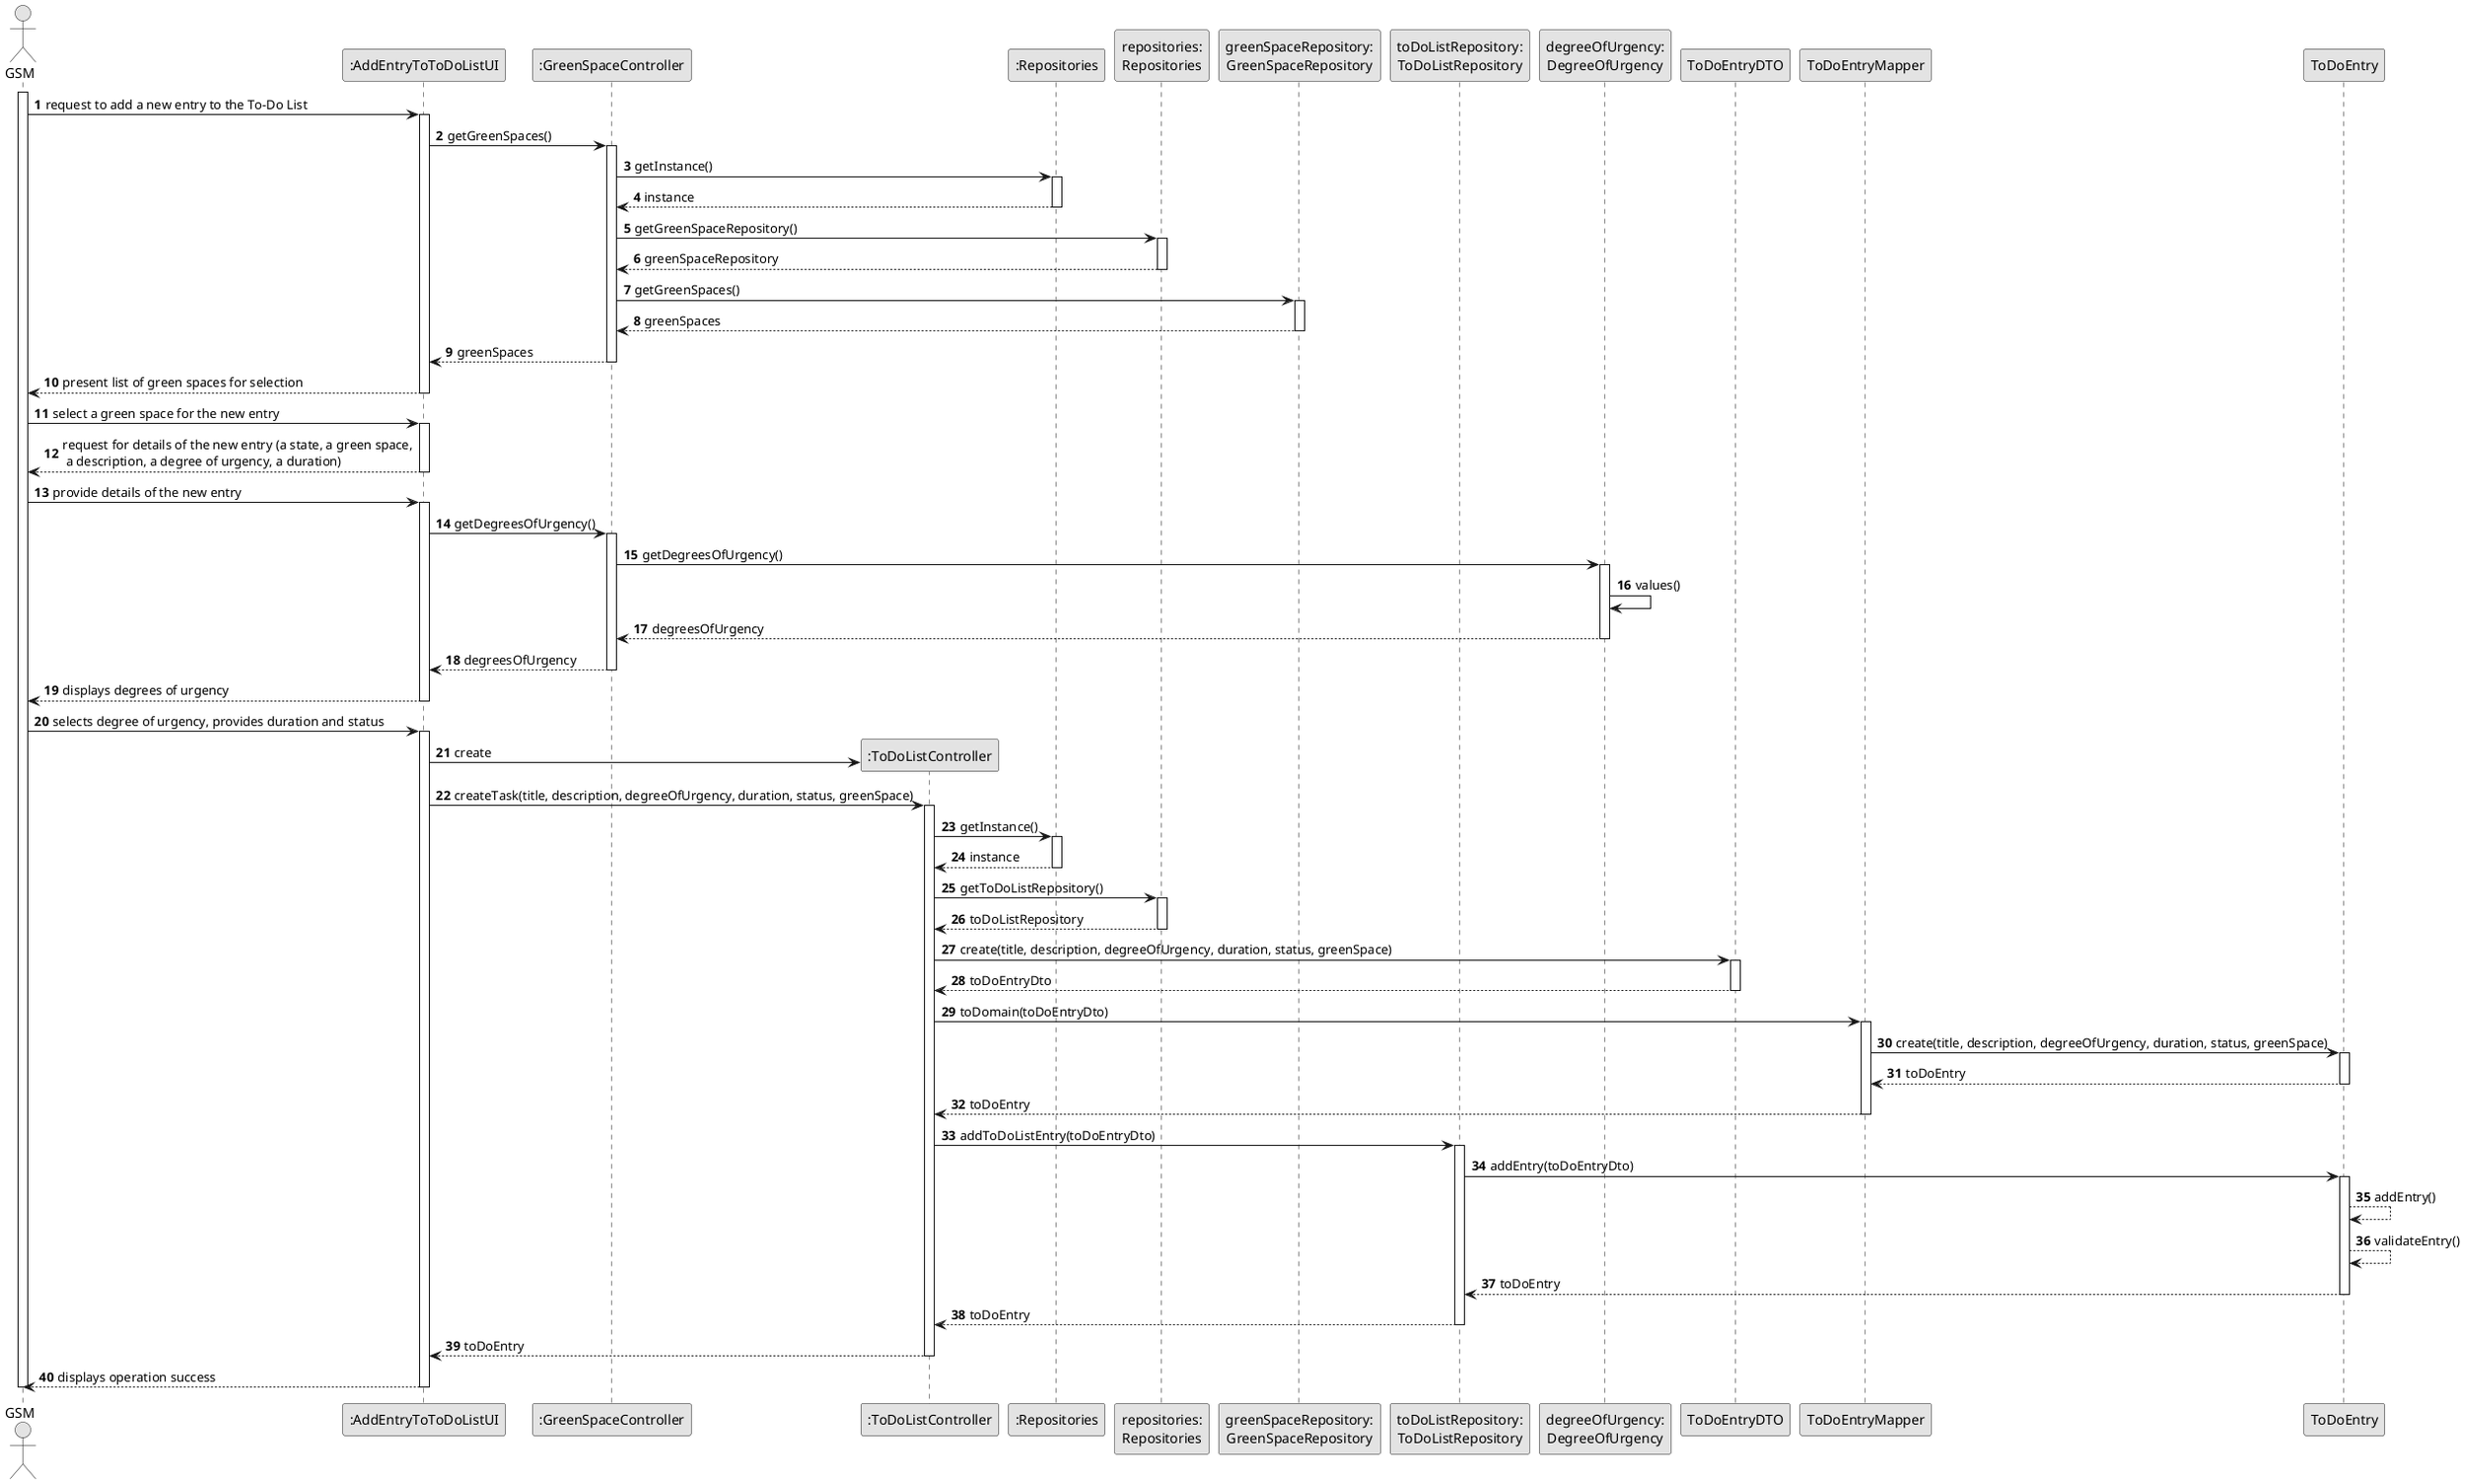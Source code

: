 @startuml
skinparam monochrome true
skinparam packageStyle rectangle
skinparam shadowing false

autonumber

actor "GSM" as GSM
participant ":AddEntryToToDoListUI" as UI
participant ":GreenSpaceController" as GreenSpaceController
participant ":ToDoListController" as ToDoListController
participant ":Repositories" as Repositories
participant "repositories:\nRepositories" as RepositoriesInstance
participant "greenSpaceRepository:\nGreenSpaceRepository" as GreenSpaceRepository
participant "toDoListRepository:\nToDoListRepository" as ToDoListRepository
participant "degreeOfUrgency:\nDegreeOfUrgency" as DegreeOfUrgencyRepository

activate GSM

    GSM -> UI : request to add a new entry to the To-Do List
    activate UI

        UI -> GreenSpaceController : getGreenSpaces()
        activate GreenSpaceController

            GreenSpaceController -> Repositories : getInstance()
            activate Repositories

                Repositories --> GreenSpaceController : instance
            deactivate Repositories

            GreenSpaceController -> RepositoriesInstance : getGreenSpaceRepository()
            activate RepositoriesInstance

                RepositoriesInstance --> GreenSpaceController : greenSpaceRepository
            deactivate RepositoriesInstance

            GreenSpaceController -> GreenSpaceRepository : getGreenSpaces()
            activate GreenSpaceRepository

                GreenSpaceRepository --> GreenSpaceController : greenSpaces
            deactivate GreenSpaceRepository

            GreenSpaceController --> UI : greenSpaces
        deactivate GreenSpaceController

        UI --> GSM : present list of green spaces for selection
    deactivate UI

    GSM -> UI : select a green space for the new entry
    activate UI
        UI --> GSM : request for details of the new entry (a state, a green space,\n a description, a degree of urgency, a duration)
    deactivate UI
    GSM -> UI : provide details of the new entry
    activate UI

        UI -> GreenSpaceController : getDegreesOfUrgency()
        activate GreenSpaceController

            GreenSpaceController -> DegreeOfUrgencyRepository : getDegreesOfUrgency()
            activate DegreeOfUrgencyRepository

                DegreeOfUrgencyRepository -> DegreeOfUrgencyRepository : values()


                DegreeOfUrgencyRepository --> GreenSpaceController : degreesOfUrgency
            deactivate DegreeOfUrgencyRepository

            GreenSpaceController --> UI : degreesOfUrgency
        deactivate GreenSpaceController

        UI --> GSM : displays degrees of urgency
    deactivate UI

    GSM -> UI : selects degree of urgency, provides duration and status
    activate UI

        UI -> ToDoListController** : create
        UI -> ToDoListController : createTask(title, description, degreeOfUrgency, duration, status, greenSpace)
        activate ToDoListController

            ToDoListController -> Repositories : getInstance()
            activate Repositories

                Repositories --> ToDoListController : instance
            deactivate Repositories

            ToDoListController -> RepositoriesInstance : getToDoListRepository()
            activate RepositoriesInstance

                RepositoriesInstance --> ToDoListController : toDoListRepository
            deactivate RepositoriesInstance

               ToDoListController -> ToDoEntryDTO : create(title, description, degreeOfUrgency, duration, status, greenSpace)
               activate ToDoEntryDTO

               ToDoEntryDTO --> ToDoListController : toDoEntryDto
                deactivate ToDoEntryDTO

                ToDoListController -> ToDoEntryMapper: toDomain(toDoEntryDto)
                activate ToDoEntryMapper

                ToDoEntryMapper -> ToDoEntry : create(title, description, degreeOfUrgency, duration, status, greenSpace)
                activate ToDoEntry

                ToDoEntry --> ToDoEntryMapper : toDoEntry
                deactivate ToDoEntry

                ToDoEntryMapper --> ToDoListController : toDoEntry
                deactivate ToDoEntryMapper



            ToDoListController -> ToDoListRepository : addToDoListEntry(toDoEntryDto)
            activate ToDoListRepository
            ToDoListRepository -> ToDoEntry : addEntry(toDoEntryDto)
                            activate ToDoEntry
                            ToDoEntry --> ToDoEntry : addEntry()
                            ToDoEntry --> ToDoEntry : validateEntry()

                                ToDoEntry --> ToDoListRepository : toDoEntry
                            deactivate ToDoEntry
                ToDoListRepository --> ToDoListController : toDoEntry
            deactivate ToDoListRepository

            ToDoListController --> UI : toDoEntry
        deactivate ToDoListController

        UI --> GSM : displays operation success
    deactivate UI
    deactivate GSM
@enduml